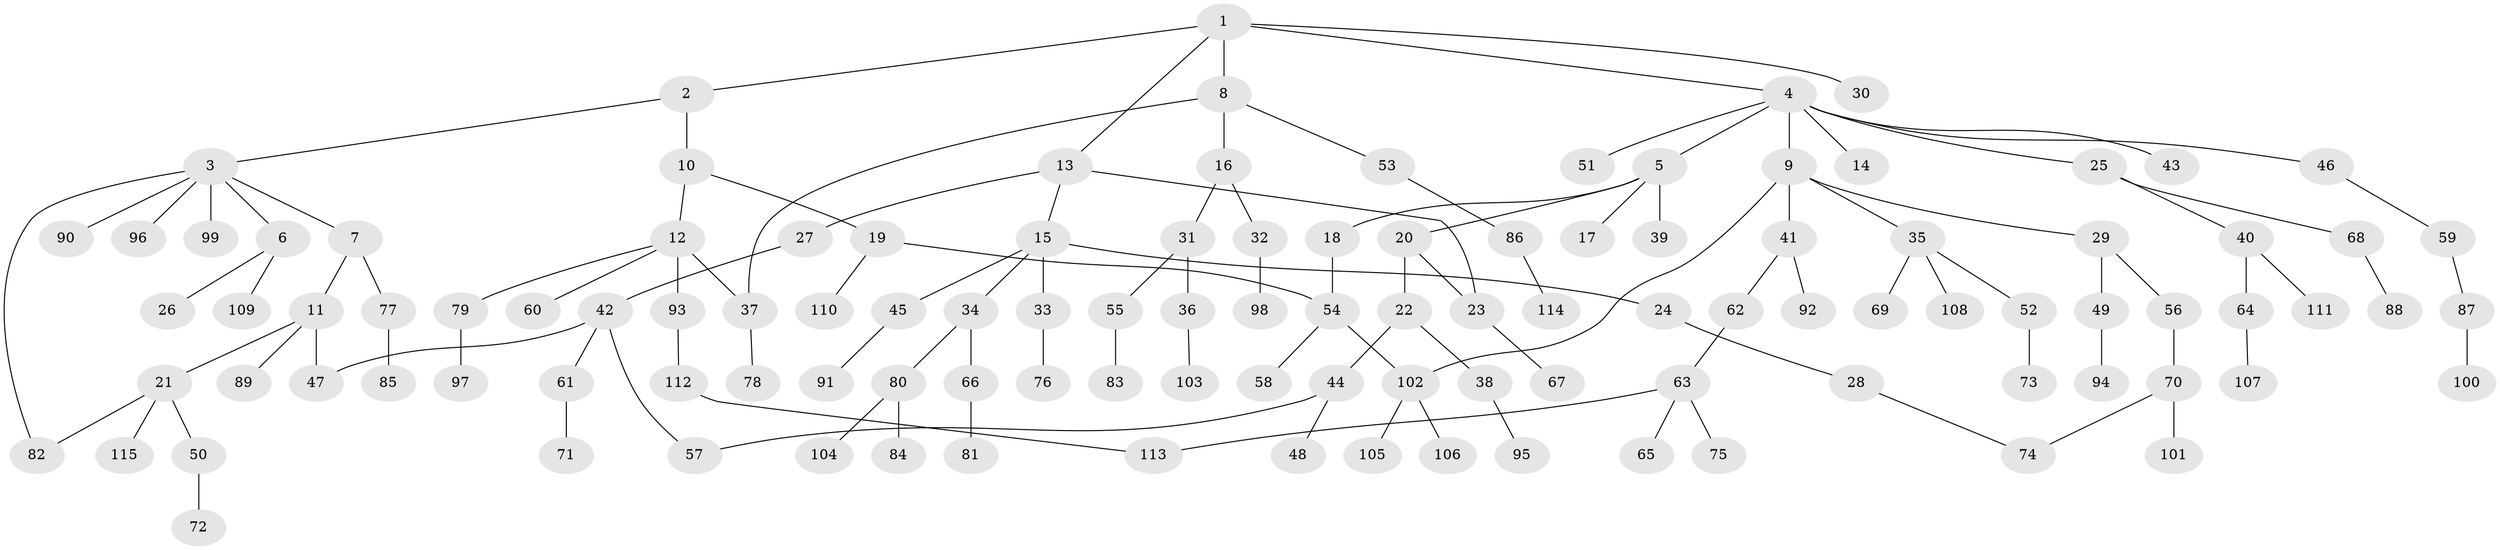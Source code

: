 // coarse degree distribution, {4: 0.15217391304347827, 2: 0.32608695652173914, 5: 0.06521739130434782, 3: 0.15217391304347827, 1: 0.30434782608695654}
// Generated by graph-tools (version 1.1) at 2025/48/03/04/25 22:48:48]
// undirected, 115 vertices, 123 edges
graph export_dot {
  node [color=gray90,style=filled];
  1;
  2;
  3;
  4;
  5;
  6;
  7;
  8;
  9;
  10;
  11;
  12;
  13;
  14;
  15;
  16;
  17;
  18;
  19;
  20;
  21;
  22;
  23;
  24;
  25;
  26;
  27;
  28;
  29;
  30;
  31;
  32;
  33;
  34;
  35;
  36;
  37;
  38;
  39;
  40;
  41;
  42;
  43;
  44;
  45;
  46;
  47;
  48;
  49;
  50;
  51;
  52;
  53;
  54;
  55;
  56;
  57;
  58;
  59;
  60;
  61;
  62;
  63;
  64;
  65;
  66;
  67;
  68;
  69;
  70;
  71;
  72;
  73;
  74;
  75;
  76;
  77;
  78;
  79;
  80;
  81;
  82;
  83;
  84;
  85;
  86;
  87;
  88;
  89;
  90;
  91;
  92;
  93;
  94;
  95;
  96;
  97;
  98;
  99;
  100;
  101;
  102;
  103;
  104;
  105;
  106;
  107;
  108;
  109;
  110;
  111;
  112;
  113;
  114;
  115;
  1 -- 2;
  1 -- 4;
  1 -- 8;
  1 -- 13;
  1 -- 30;
  2 -- 3;
  2 -- 10;
  3 -- 6;
  3 -- 7;
  3 -- 82;
  3 -- 90;
  3 -- 96;
  3 -- 99;
  4 -- 5;
  4 -- 9;
  4 -- 14;
  4 -- 25;
  4 -- 43;
  4 -- 46;
  4 -- 51;
  5 -- 17;
  5 -- 18;
  5 -- 20;
  5 -- 39;
  6 -- 26;
  6 -- 109;
  7 -- 11;
  7 -- 77;
  8 -- 16;
  8 -- 37;
  8 -- 53;
  9 -- 29;
  9 -- 35;
  9 -- 41;
  9 -- 102;
  10 -- 12;
  10 -- 19;
  11 -- 21;
  11 -- 89;
  11 -- 47;
  12 -- 60;
  12 -- 79;
  12 -- 93;
  12 -- 37;
  13 -- 15;
  13 -- 27;
  13 -- 23;
  15 -- 24;
  15 -- 33;
  15 -- 34;
  15 -- 45;
  16 -- 31;
  16 -- 32;
  18 -- 54;
  19 -- 54;
  19 -- 110;
  20 -- 22;
  20 -- 23;
  21 -- 50;
  21 -- 115;
  21 -- 82;
  22 -- 38;
  22 -- 44;
  23 -- 67;
  24 -- 28;
  25 -- 40;
  25 -- 68;
  27 -- 42;
  28 -- 74;
  29 -- 49;
  29 -- 56;
  31 -- 36;
  31 -- 55;
  32 -- 98;
  33 -- 76;
  34 -- 66;
  34 -- 80;
  35 -- 52;
  35 -- 69;
  35 -- 108;
  36 -- 103;
  37 -- 78;
  38 -- 95;
  40 -- 64;
  40 -- 111;
  41 -- 62;
  41 -- 92;
  42 -- 47;
  42 -- 57;
  42 -- 61;
  44 -- 48;
  44 -- 57;
  45 -- 91;
  46 -- 59;
  49 -- 94;
  50 -- 72;
  52 -- 73;
  53 -- 86;
  54 -- 58;
  54 -- 102;
  55 -- 83;
  56 -- 70;
  59 -- 87;
  61 -- 71;
  62 -- 63;
  63 -- 65;
  63 -- 75;
  63 -- 113;
  64 -- 107;
  66 -- 81;
  68 -- 88;
  70 -- 101;
  70 -- 74;
  77 -- 85;
  79 -- 97;
  80 -- 84;
  80 -- 104;
  86 -- 114;
  87 -- 100;
  93 -- 112;
  102 -- 105;
  102 -- 106;
  112 -- 113;
}
